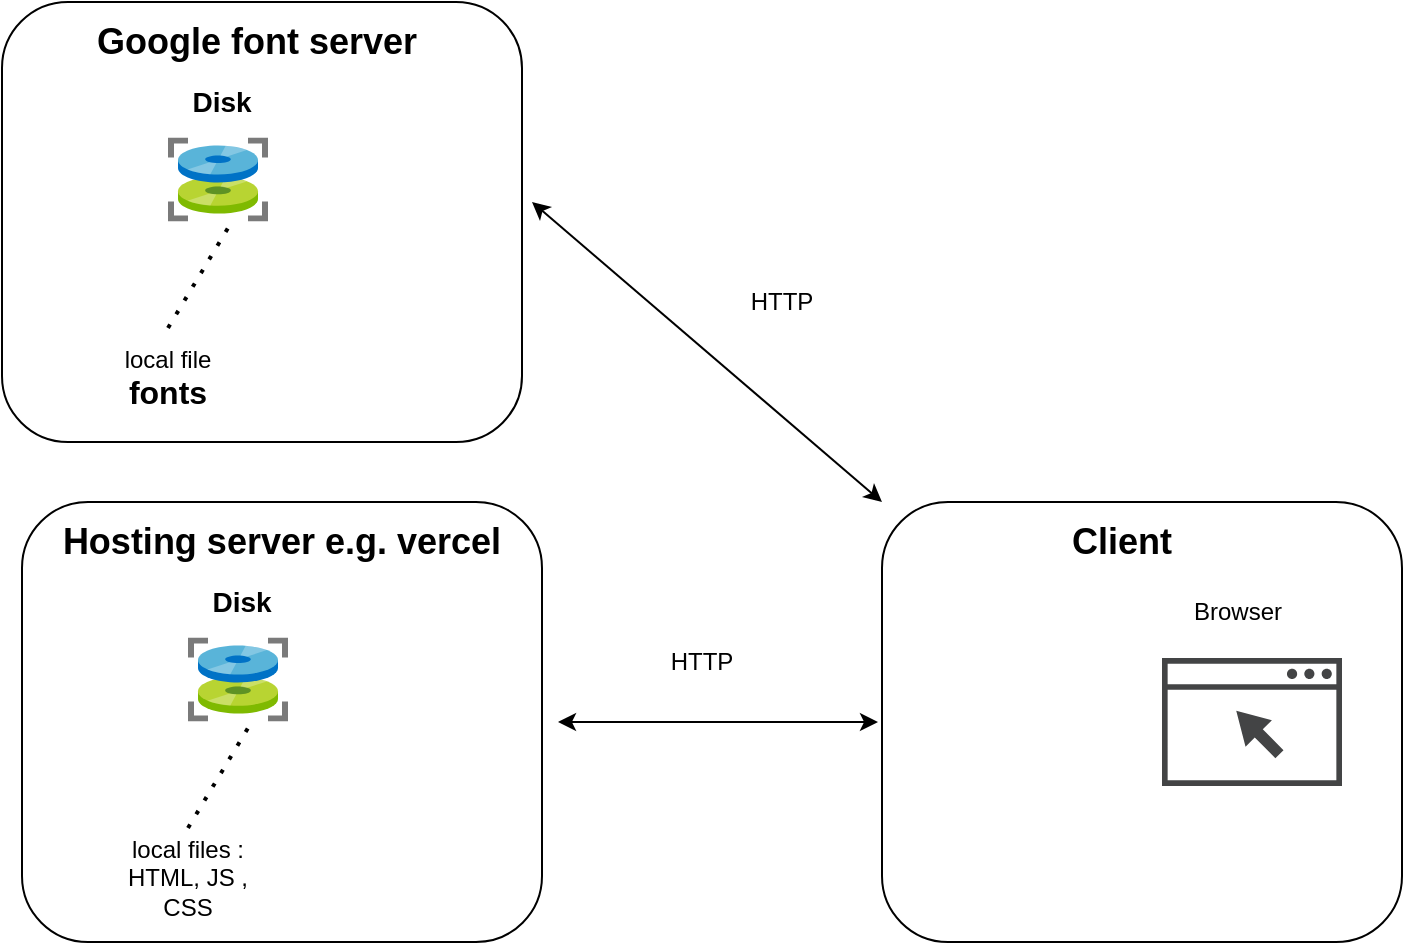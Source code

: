 <mxfile version="14.9.6" type="device"><diagram id="ElRBN1MFtZM0Ii8VOMJZ" name="Page-1"><mxGraphModel dx="766" dy="520" grid="1" gridSize="10" guides="1" tooltips="1" connect="1" arrows="1" fold="1" page="1" pageScale="1" pageWidth="850" pageHeight="1100" math="0" shadow="0"><root><mxCell id="0"/><mxCell id="1" parent="0"/><mxCell id="rWU61mroAJFe3fkUf7d8-41" value="" style="group" parent="1" vertex="1" connectable="0"><mxGeometry x="90" y="260" width="260" height="220" as="geometry"/></mxCell><mxCell id="rWU61mroAJFe3fkUf7d8-30" value="" style="rounded=1;whiteSpace=wrap;html=1;" parent="rWU61mroAJFe3fkUf7d8-41" vertex="1"><mxGeometry width="260" height="220" as="geometry"/></mxCell><mxCell id="rWU61mroAJFe3fkUf7d8-31" value="&lt;b&gt;&lt;font style=&quot;font-size: 18px&quot;&gt;Hosting server e.g. vercel&lt;/font&gt;&lt;/b&gt;" style="text;html=1;strokeColor=none;fillColor=none;align=center;verticalAlign=middle;whiteSpace=wrap;rounded=0;" parent="rWU61mroAJFe3fkUf7d8-41" vertex="1"><mxGeometry x="15" y="10" width="230" height="20" as="geometry"/></mxCell><mxCell id="rWU61mroAJFe3fkUf7d8-33" value="" style="aspect=fixed;html=1;points=[];align=center;image;fontSize=12;image=img/lib/mscae/MD_snapshot.svg;" parent="rWU61mroAJFe3fkUf7d8-41" vertex="1"><mxGeometry x="83" y="67.8" width="50" height="42" as="geometry"/></mxCell><mxCell id="rWU61mroAJFe3fkUf7d8-34" value="&lt;b&gt;&lt;font style=&quot;font-size: 14px&quot;&gt;Disk&lt;/font&gt;&lt;/b&gt;" style="text;html=1;strokeColor=none;fillColor=none;align=center;verticalAlign=middle;whiteSpace=wrap;rounded=0;" parent="rWU61mroAJFe3fkUf7d8-41" vertex="1"><mxGeometry x="75" y="34.8" width="70" height="30" as="geometry"/></mxCell><mxCell id="rWU61mroAJFe3fkUf7d8-35" value="" style="endArrow=none;dashed=1;html=1;dashPattern=1 3;strokeWidth=2;" parent="rWU61mroAJFe3fkUf7d8-41" edge="1"><mxGeometry width="50" height="50" relative="1" as="geometry"><mxPoint x="83" y="163.0" as="sourcePoint"/><mxPoint x="113" y="113.0" as="targetPoint"/></mxGeometry></mxCell><mxCell id="rWU61mroAJFe3fkUf7d8-36" value="local files : HTML, JS , CSS" style="text;html=1;strokeColor=none;fillColor=none;align=center;verticalAlign=middle;whiteSpace=wrap;rounded=0;" parent="rWU61mroAJFe3fkUf7d8-41" vertex="1"><mxGeometry x="43" y="163" width="80" height="50" as="geometry"/></mxCell><mxCell id="rWU61mroAJFe3fkUf7d8-43" value="" style="endArrow=classic;startArrow=classic;html=1;" parent="1" edge="1"><mxGeometry width="50" height="50" relative="1" as="geometry"><mxPoint x="358" y="370" as="sourcePoint"/><mxPoint x="518" y="370" as="targetPoint"/></mxGeometry></mxCell><mxCell id="rWU61mroAJFe3fkUf7d8-44" value="HTTP" style="text;html=1;strokeColor=none;fillColor=none;align=center;verticalAlign=middle;whiteSpace=wrap;rounded=0;" parent="1" vertex="1"><mxGeometry x="410" y="330" width="40" height="20" as="geometry"/></mxCell><mxCell id="rWU61mroAJFe3fkUf7d8-37" value="" style="rounded=1;whiteSpace=wrap;html=1;" parent="1" vertex="1"><mxGeometry x="520" y="260" width="260" height="220" as="geometry"/></mxCell><mxCell id="rWU61mroAJFe3fkUf7d8-39" value="" style="pointerEvents=1;shadow=0;dashed=0;html=1;strokeColor=none;fillColor=#434445;aspect=fixed;labelPosition=center;verticalLabelPosition=bottom;verticalAlign=top;align=center;outlineConnect=0;shape=mxgraph.vvd.web_browser;" parent="1" vertex="1"><mxGeometry x="660" y="338.05" width="90" height="63.9" as="geometry"/></mxCell><mxCell id="rWU61mroAJFe3fkUf7d8-40" value="Browser" style="text;html=1;strokeColor=none;fillColor=none;align=center;verticalAlign=middle;whiteSpace=wrap;rounded=0;" parent="1" vertex="1"><mxGeometry x="677.5" y="304.8" width="40" height="20" as="geometry"/></mxCell><mxCell id="DnXQFX4ub78tZTxuS59Y-1" value="&lt;b&gt;&lt;font style=&quot;font-size: 18px&quot;&gt;Client&lt;/font&gt;&lt;/b&gt;" style="text;html=1;strokeColor=none;fillColor=none;align=center;verticalAlign=middle;whiteSpace=wrap;rounded=0;" parent="1" vertex="1"><mxGeometry x="620" y="270" width="40" height="20" as="geometry"/></mxCell><mxCell id="DnXQFX4ub78tZTxuS59Y-9" value="" style="group" parent="1" vertex="1" connectable="0"><mxGeometry x="80" y="10" width="260" height="220" as="geometry"/></mxCell><mxCell id="DnXQFX4ub78tZTxuS59Y-10" value="" style="rounded=1;whiteSpace=wrap;html=1;" parent="DnXQFX4ub78tZTxuS59Y-9" vertex="1"><mxGeometry width="260" height="220" as="geometry"/></mxCell><mxCell id="DnXQFX4ub78tZTxuS59Y-11" value="&lt;b&gt;&lt;font style=&quot;font-size: 18px&quot;&gt;Google font server&amp;nbsp;&lt;/font&gt;&lt;/b&gt;" style="text;html=1;strokeColor=none;fillColor=none;align=center;verticalAlign=middle;whiteSpace=wrap;rounded=0;" parent="DnXQFX4ub78tZTxuS59Y-9" vertex="1"><mxGeometry x="15" y="10" width="230" height="20" as="geometry"/></mxCell><mxCell id="DnXQFX4ub78tZTxuS59Y-12" value="" style="aspect=fixed;html=1;points=[];align=center;image;fontSize=12;image=img/lib/mscae/MD_snapshot.svg;" parent="DnXQFX4ub78tZTxuS59Y-9" vertex="1"><mxGeometry x="83" y="67.8" width="50" height="42" as="geometry"/></mxCell><mxCell id="DnXQFX4ub78tZTxuS59Y-13" value="&lt;b&gt;&lt;font style=&quot;font-size: 14px&quot;&gt;Disk&lt;/font&gt;&lt;/b&gt;" style="text;html=1;strokeColor=none;fillColor=none;align=center;verticalAlign=middle;whiteSpace=wrap;rounded=0;" parent="DnXQFX4ub78tZTxuS59Y-9" vertex="1"><mxGeometry x="75" y="34.8" width="70" height="30" as="geometry"/></mxCell><mxCell id="DnXQFX4ub78tZTxuS59Y-14" value="" style="endArrow=none;dashed=1;html=1;dashPattern=1 3;strokeWidth=2;" parent="DnXQFX4ub78tZTxuS59Y-9" edge="1"><mxGeometry width="50" height="50" relative="1" as="geometry"><mxPoint x="83" y="163.0" as="sourcePoint"/><mxPoint x="113" y="113.0" as="targetPoint"/></mxGeometry></mxCell><mxCell id="DnXQFX4ub78tZTxuS59Y-15" value="local file &lt;b&gt;&lt;font style=&quot;font-size: 16px&quot;&gt;fonts&lt;/font&gt;&lt;/b&gt;" style="text;html=1;strokeColor=none;fillColor=none;align=center;verticalAlign=middle;whiteSpace=wrap;rounded=0;" parent="DnXQFX4ub78tZTxuS59Y-9" vertex="1"><mxGeometry x="43" y="163" width="80" height="50" as="geometry"/></mxCell><mxCell id="DnXQFX4ub78tZTxuS59Y-16" value="" style="endArrow=classic;startArrow=classic;html=1;" parent="1" edge="1"><mxGeometry width="50" height="50" relative="1" as="geometry"><mxPoint x="345" y="110" as="sourcePoint"/><mxPoint x="520" y="260" as="targetPoint"/></mxGeometry></mxCell><mxCell id="DnXQFX4ub78tZTxuS59Y-17" value="HTTP" style="text;html=1;strokeColor=none;fillColor=none;align=center;verticalAlign=middle;whiteSpace=wrap;rounded=0;" parent="1" vertex="1"><mxGeometry x="450" y="150" width="40" height="20" as="geometry"/></mxCell></root></mxGraphModel></diagram></mxfile>
